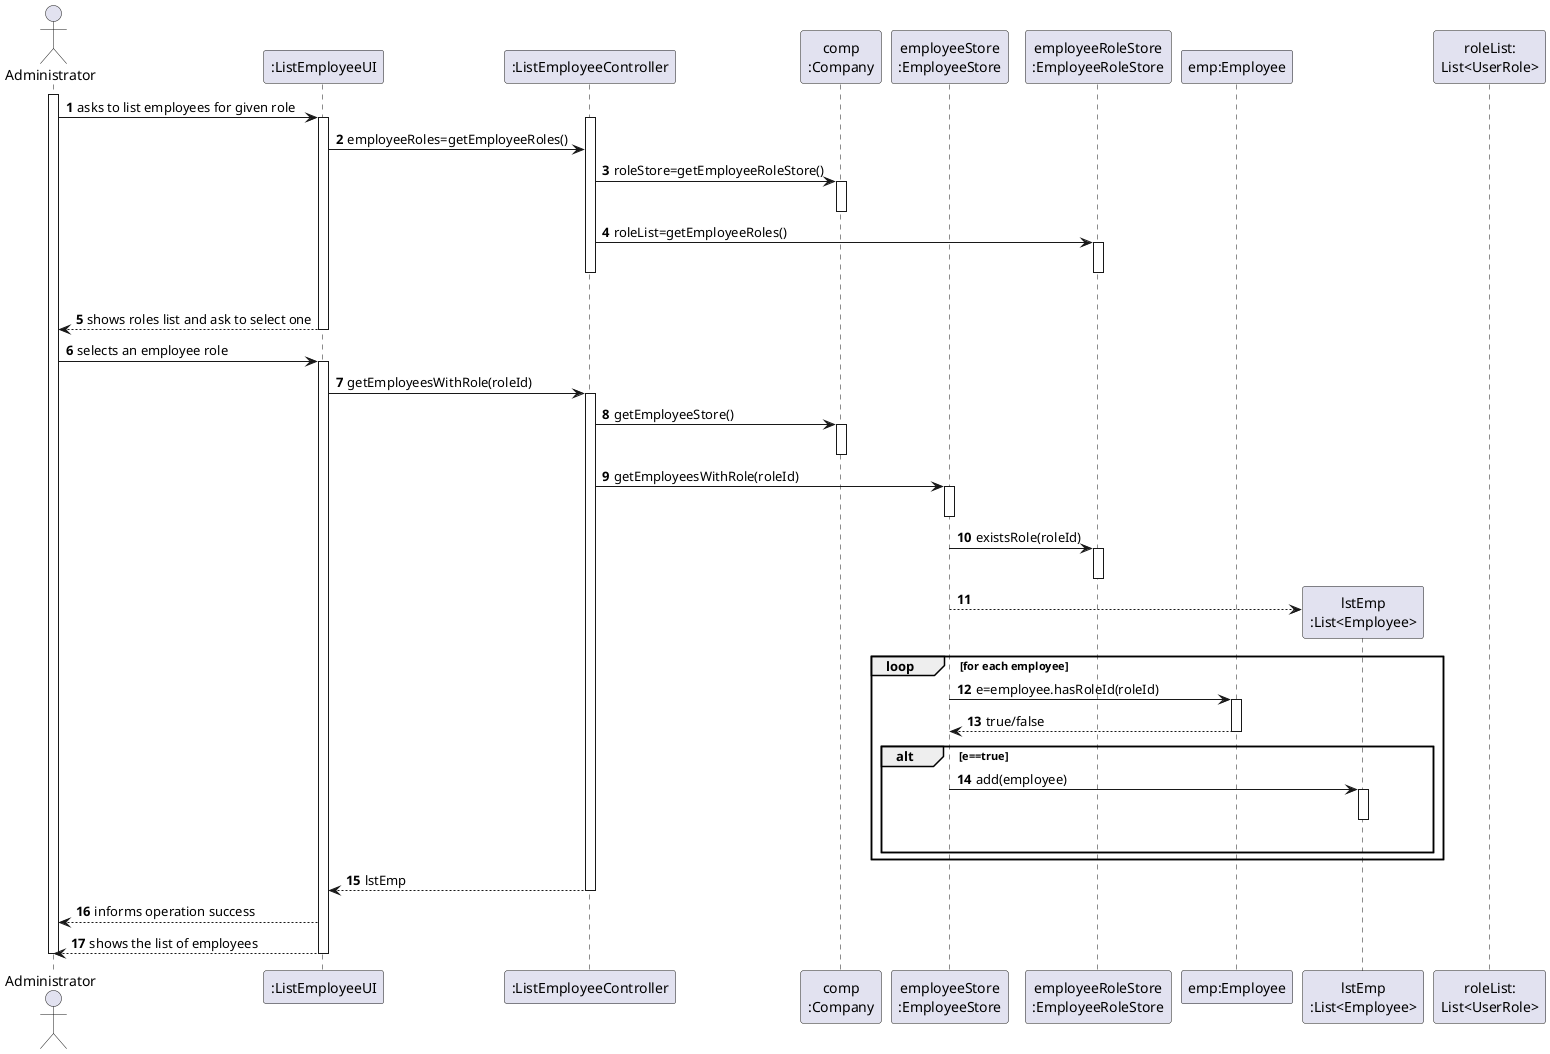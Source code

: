 @startuml
autonumber
'hide footbox
actor "Administrator" as ADM

participant ":ListEmployeeUI" as UI
participant ":ListEmployeeController" as CTRL
participant "comp\n:Company" as COMP
participant "employeeStore\n:EmployeeStore" as EMPS
participant "employeeRoleStore\n:EmployeeRoleStore" as ROLES
participant "emp:Employee" as EMP

activate ADM
ADM -> UI : asks to list employees for given role
activate UI
activate CTRL
UI -> CTRL : employeeRoles=getEmployeeRoles()
CTRL -> COMP : roleStore=getEmployeeRoleStore()
activate COMP
deactivate COMP

CTRL -> ROLES : roleList=getEmployeeRoles()
activate ROLES
|||
deactivate ROLES
deactivate CTRL

UI --> ADM : shows roles list and ask to select one
deactivate UI

ADM -> UI : selects an employee role
activate UI

UI -> CTRL : getEmployeesWithRole(roleId)
activate CTRL

CTRL -> COMP: getEmployeeStore()
activate COMP
deactivate COMP
CTRL -> EMPS: getEmployeesWithRole(roleId)
activate EMPS
deactivate EMPS
EMPS -> ROLES: existsRole(roleId)
activate ROLES
deactivate ROLES
create "lstEmp\n:List<Employee>" as LST
EMPS --> LST

loop for each employee
    EMPS -> EMP: e=employee.hasRoleId(roleId)
  activate EMP
    EMP --> EMPS: true/false
  deactivate EMP
    alt e==true
        EMPS -> LST: add(employee)
      activate LST
    |||
    deactivate LST
    end
end

CTRL --> UI: lstEmp

deactivate COMP
deactivate CTRL
UI --> ADM : informs operation success
UI --> ADM: shows the list of employees
deactivate UI

deactivate UI
deactivate CTRL
deactivate ADM

participant "roleList:\nList<UserRole>"

@enduml
